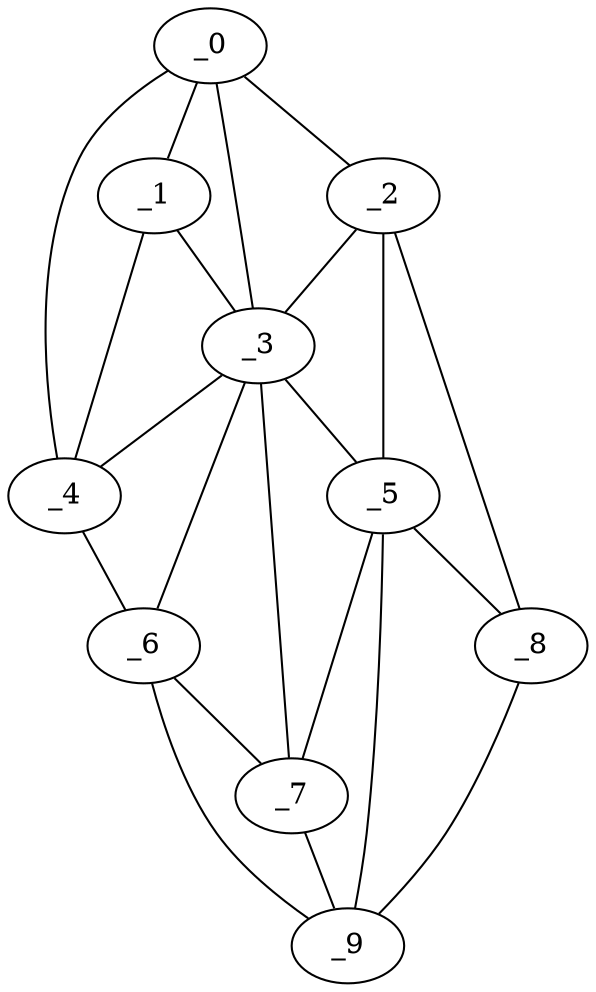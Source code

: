 graph "obj12__300.gxl" {
	_0	 [x=17,
		y=73];
	_1	 [x=42,
		y=82];
	_0 -- _1	 [valence=2];
	_2	 [x=49,
		y=2];
	_0 -- _2	 [valence=1];
	_3	 [x=59,
		y=78];
	_0 -- _3	 [valence=1];
	_4	 [x=70,
		y=123];
	_0 -- _4	 [valence=1];
	_1 -- _3	 [valence=1];
	_1 -- _4	 [valence=2];
	_2 -- _3	 [valence=2];
	_5	 [x=85,
		y=11];
	_2 -- _5	 [valence=2];
	_8	 [x=101,
		y=11];
	_2 -- _8	 [valence=1];
	_3 -- _4	 [valence=2];
	_3 -- _5	 [valence=1];
	_6	 [x=90,
		y=118];
	_3 -- _6	 [valence=2];
	_7	 [x=91,
		y=62];
	_3 -- _7	 [valence=2];
	_4 -- _6	 [valence=1];
	_5 -- _7	 [valence=2];
	_5 -- _8	 [valence=2];
	_9	 [x=112,
		y=45];
	_5 -- _9	 [valence=2];
	_6 -- _7	 [valence=1];
	_6 -- _9	 [valence=1];
	_7 -- _9	 [valence=1];
	_8 -- _9	 [valence=1];
}
